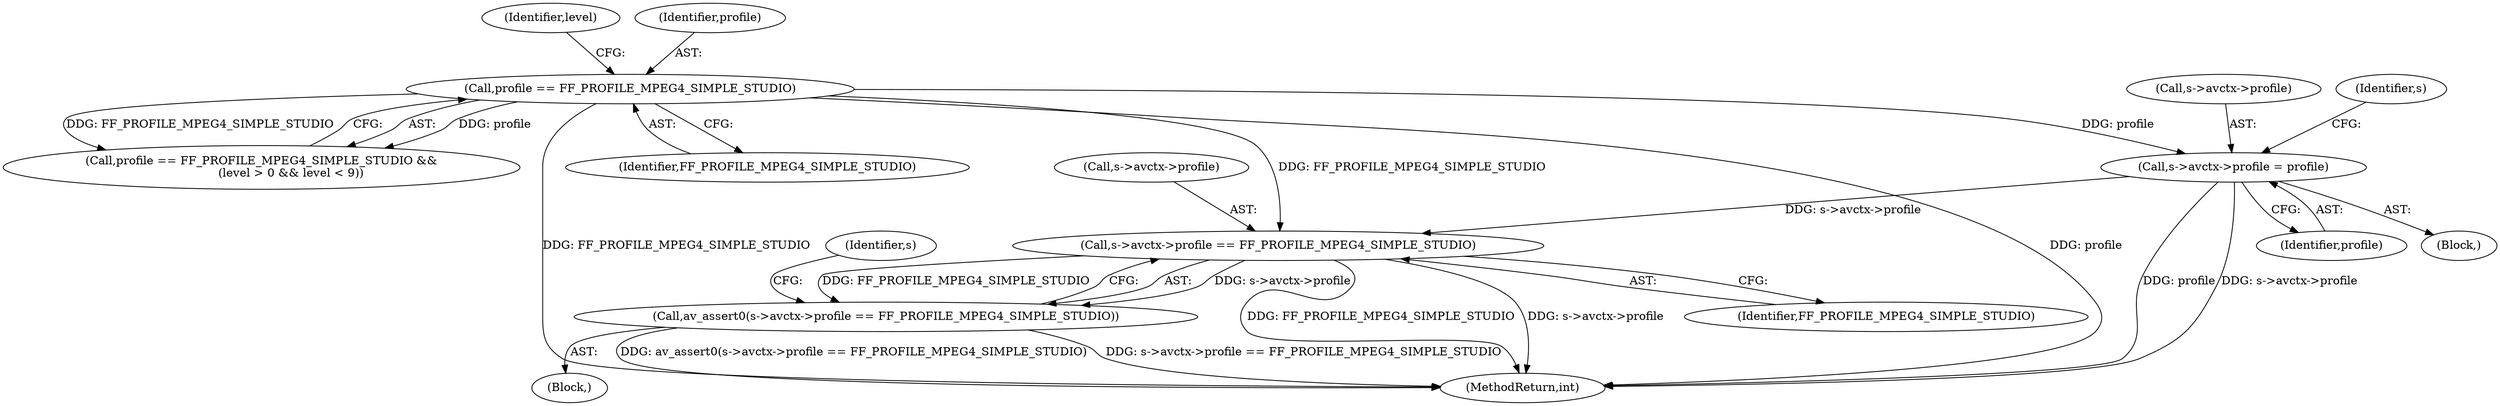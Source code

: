digraph "0_FFmpeg_bd27a9364ca274ca97f1df6d984e88a0700fb235_2@pointer" {
"1000664" [label="(Call,s->avctx->profile = profile)"];
"1000629" [label="(Call,profile == FF_PROFILE_MPEG4_SIMPLE_STUDIO)"];
"1000745" [label="(Call,s->avctx->profile == FF_PROFILE_MPEG4_SIMPLE_STUDIO)"];
"1000744" [label="(Call,av_assert0(s->avctx->profile == FF_PROFILE_MPEG4_SIMPLE_STUDIO))"];
"1000629" [label="(Call,profile == FF_PROFILE_MPEG4_SIMPLE_STUDIO)"];
"1000756" [label="(Identifier,s)"];
"1000751" [label="(Identifier,FF_PROFILE_MPEG4_SIMPLE_STUDIO)"];
"1000634" [label="(Identifier,level)"];
"1000674" [label="(Identifier,s)"];
"1000665" [label="(Call,s->avctx->profile)"];
"1000777" [label="(MethodReturn,int)"];
"1000745" [label="(Call,s->avctx->profile == FF_PROFILE_MPEG4_SIMPLE_STUDIO)"];
"1000617" [label="(Block,)"];
"1000628" [label="(Call,profile == FF_PROFILE_MPEG4_SIMPLE_STUDIO &&\n                (level > 0 && level < 9))"];
"1000631" [label="(Identifier,FF_PROFILE_MPEG4_SIMPLE_STUDIO)"];
"1000744" [label="(Call,av_assert0(s->avctx->profile == FF_PROFILE_MPEG4_SIMPLE_STUDIO))"];
"1000743" [label="(Block,)"];
"1000670" [label="(Identifier,profile)"];
"1000630" [label="(Identifier,profile)"];
"1000746" [label="(Call,s->avctx->profile)"];
"1000664" [label="(Call,s->avctx->profile = profile)"];
"1000664" -> "1000617"  [label="AST: "];
"1000664" -> "1000670"  [label="CFG: "];
"1000665" -> "1000664"  [label="AST: "];
"1000670" -> "1000664"  [label="AST: "];
"1000674" -> "1000664"  [label="CFG: "];
"1000664" -> "1000777"  [label="DDG: profile"];
"1000664" -> "1000777"  [label="DDG: s->avctx->profile"];
"1000629" -> "1000664"  [label="DDG: profile"];
"1000664" -> "1000745"  [label="DDG: s->avctx->profile"];
"1000629" -> "1000628"  [label="AST: "];
"1000629" -> "1000631"  [label="CFG: "];
"1000630" -> "1000629"  [label="AST: "];
"1000631" -> "1000629"  [label="AST: "];
"1000634" -> "1000629"  [label="CFG: "];
"1000628" -> "1000629"  [label="CFG: "];
"1000629" -> "1000777"  [label="DDG: profile"];
"1000629" -> "1000777"  [label="DDG: FF_PROFILE_MPEG4_SIMPLE_STUDIO"];
"1000629" -> "1000628"  [label="DDG: profile"];
"1000629" -> "1000628"  [label="DDG: FF_PROFILE_MPEG4_SIMPLE_STUDIO"];
"1000629" -> "1000745"  [label="DDG: FF_PROFILE_MPEG4_SIMPLE_STUDIO"];
"1000745" -> "1000744"  [label="AST: "];
"1000745" -> "1000751"  [label="CFG: "];
"1000746" -> "1000745"  [label="AST: "];
"1000751" -> "1000745"  [label="AST: "];
"1000744" -> "1000745"  [label="CFG: "];
"1000745" -> "1000777"  [label="DDG: FF_PROFILE_MPEG4_SIMPLE_STUDIO"];
"1000745" -> "1000777"  [label="DDG: s->avctx->profile"];
"1000745" -> "1000744"  [label="DDG: s->avctx->profile"];
"1000745" -> "1000744"  [label="DDG: FF_PROFILE_MPEG4_SIMPLE_STUDIO"];
"1000744" -> "1000743"  [label="AST: "];
"1000756" -> "1000744"  [label="CFG: "];
"1000744" -> "1000777"  [label="DDG: av_assert0(s->avctx->profile == FF_PROFILE_MPEG4_SIMPLE_STUDIO)"];
"1000744" -> "1000777"  [label="DDG: s->avctx->profile == FF_PROFILE_MPEG4_SIMPLE_STUDIO"];
}
